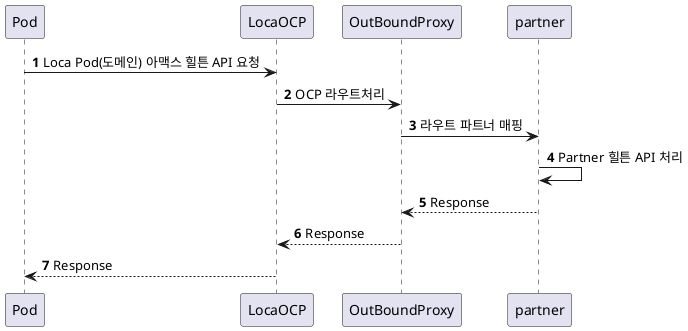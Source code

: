 @startuml
'https://plantuml.com/sequence-diagram

autonumber

Pod -> LocaOCP: Loca Pod(도메인) 아맥스 힐튼 API 요청
LocaOCP -> OutBoundProxy: OCP 라우트처리

OutBoundProxy -> partner: 라우트 파트너 매핑
partner -> partner : Partner 힐튼 API 처리
partner --> OutBoundProxy : Response
OutBoundProxy --> LocaOCP : Response
LocaOCP --> Pod : Response
@enduml